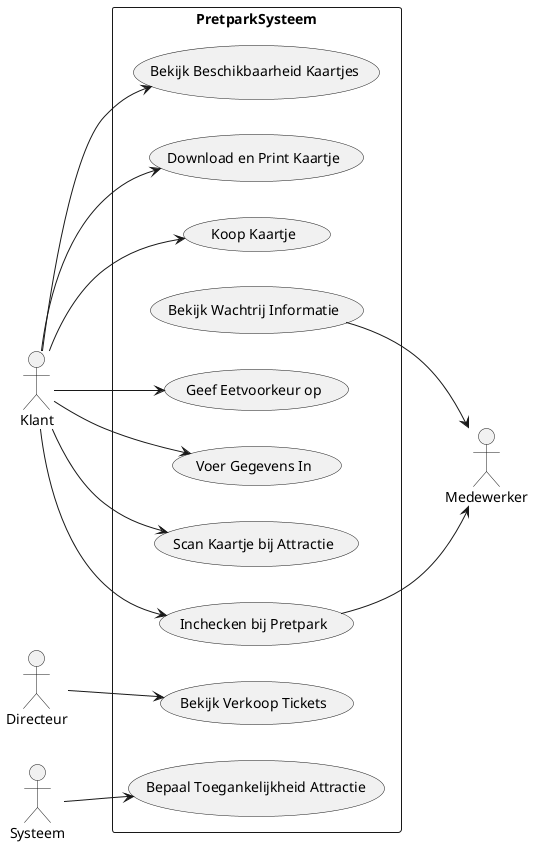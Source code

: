 @startuml
left to right direction

' Actoren
actor Klant
actor Medewerker
actor Directeur
actor Systeem

' Use cases
rectangle PretparkSysteem {
  (Bepaal Toegankelijkheid Attractie) as BepaalToegankelijkheid
  (Geef Eetvoorkeur op) as GeefEetvoorkeurOp
  (Bepaal Toegankelijkheid Attractie) as BepaalToegankelijkheid
  (Bekijk Verkoop Tickets) as BekijkVerkoop
  (Bekijk Wachtrij Informatie) as BekijkWachtrij
  (Voer Gegevens In) as VoerGegevensIn
  (Scan Kaartje bij Attractie) as ScanKaartje
  (Inchecken bij Pretpark) as IncheckenPretpark
  (Geef Eetvoorkeur op) as GeefEetvoorkeurOp
  (Bekijk Beschikbaarheid Kaartjes) as BekijkBeschikbaarheid
  (Download en Print Kaartje) as DownloadPrint
  (Koop Kaartje) as KoopKaartje
}

' Relaties
Klant --> KoopKaartje
Klant --> BekijkBeschikbaarheid
Klant --> DownloadPrint
Klant --> GeefEetvoorkeurOp
Klant --> IncheckenPretpark
Klant --> ScanKaartje
Klant --> VoerGegevensIn
IncheckenPretpark --> Medewerker
BekijkWachtrij --> Medewerker
Directeur --> BekijkVerkoop
Systeem --> BepaalToegankelijkheid
@enduml